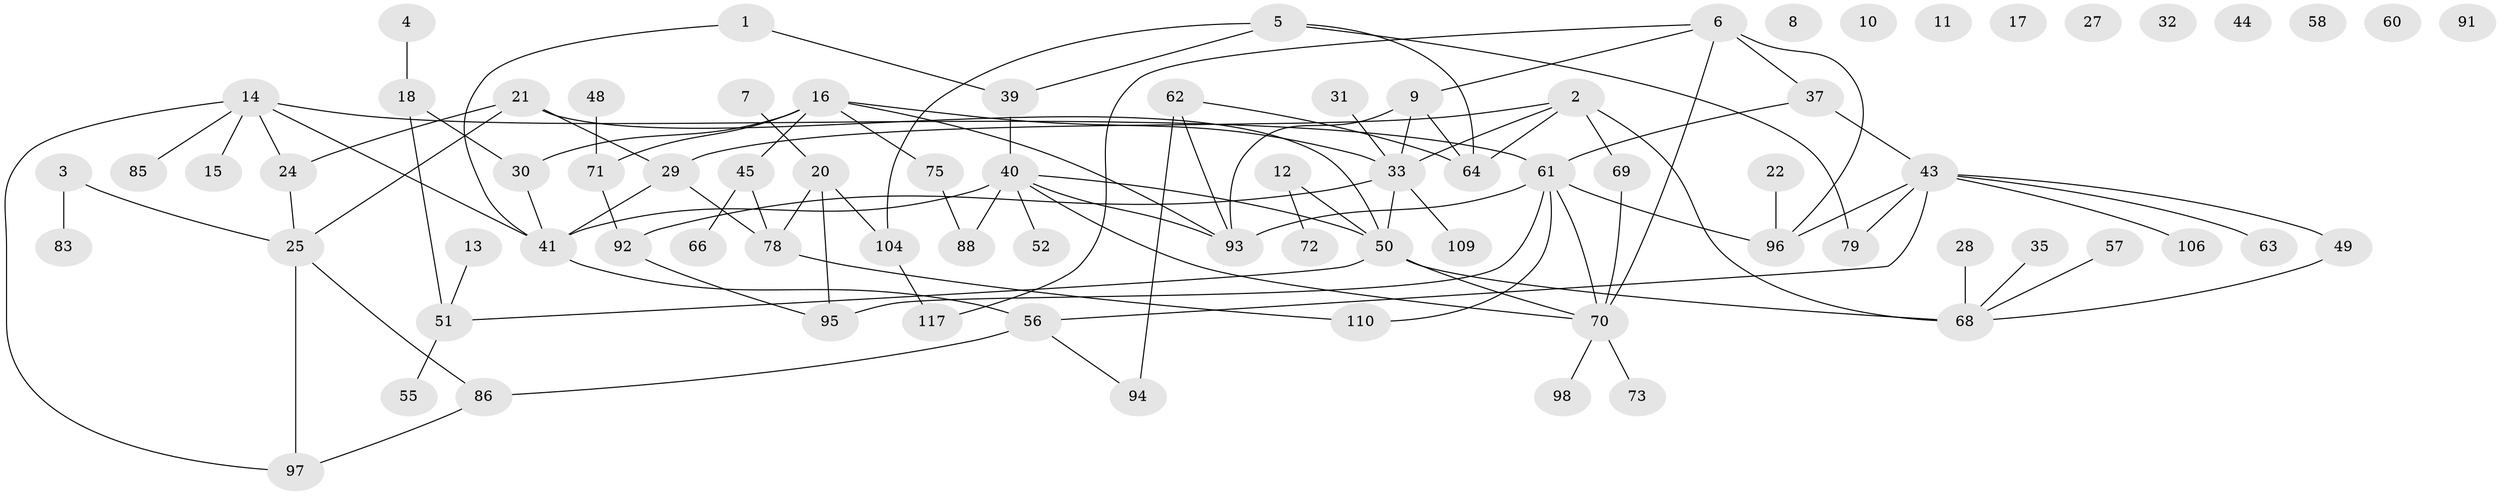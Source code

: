 // original degree distribution, {2: 0.22033898305084745, 6: 0.0423728813559322, 1: 0.23728813559322035, 4: 0.17796610169491525, 0: 0.06779661016949153, 5: 0.03389830508474576, 3: 0.22033898305084745}
// Generated by graph-tools (version 1.1) at 2025/41/03/06/25 10:41:23]
// undirected, 79 vertices, 104 edges
graph export_dot {
graph [start="1"]
  node [color=gray90,style=filled];
  1 [super="+59"];
  2 [super="+38"];
  3 [super="+116"];
  4;
  5 [super="+26"];
  6 [super="+47"];
  7;
  8;
  9 [super="+53"];
  10;
  11;
  12;
  13;
  14 [super="+54"];
  15;
  16 [super="+23"];
  17 [super="+87"];
  18 [super="+19"];
  20 [super="+42"];
  21 [super="+34"];
  22 [super="+74"];
  24;
  25 [super="+113"];
  27;
  28;
  29 [super="+36"];
  30;
  31 [super="+108"];
  32;
  33 [super="+84"];
  35;
  37;
  39 [super="+99"];
  40 [super="+77"];
  41 [super="+107"];
  43 [super="+76"];
  44;
  45 [super="+46"];
  48;
  49;
  50 [super="+90"];
  51 [super="+111"];
  52;
  55;
  56 [super="+65"];
  57;
  58 [super="+112"];
  60;
  61 [super="+81"];
  62 [super="+102"];
  63;
  64 [super="+105"];
  66 [super="+67"];
  68 [super="+115"];
  69;
  70 [super="+82"];
  71 [super="+80"];
  72;
  73;
  75;
  78 [super="+101"];
  79;
  83;
  85;
  86 [super="+118"];
  88 [super="+89"];
  91;
  92;
  93 [super="+114"];
  94 [super="+103"];
  95 [super="+100"];
  96;
  97;
  98;
  104;
  106;
  109;
  110;
  117;
  1 -- 41;
  1 -- 39;
  2 -- 29;
  2 -- 33;
  2 -- 64;
  2 -- 69;
  2 -- 68 [weight=2];
  3 -- 83;
  3 -- 25;
  4 -- 18;
  5 -- 79;
  5 -- 64;
  5 -- 104;
  5 -- 39;
  6 -- 96;
  6 -- 9;
  6 -- 70;
  6 -- 117;
  6 -- 37;
  7 -- 20;
  9 -- 33;
  9 -- 93;
  9 -- 64;
  12 -- 72;
  12 -- 50;
  13 -- 51;
  14 -- 15;
  14 -- 24;
  14 -- 85;
  14 -- 97;
  14 -- 41;
  14 -- 61;
  16 -- 30;
  16 -- 45;
  16 -- 75;
  16 -- 33;
  16 -- 93;
  16 -- 71;
  18 -- 30;
  18 -- 51;
  20 -- 104;
  20 -- 78;
  20 -- 95;
  21 -- 29;
  21 -- 24;
  21 -- 25;
  21 -- 50;
  22 -- 96;
  24 -- 25;
  25 -- 97;
  25 -- 86;
  28 -- 68;
  29 -- 78;
  29 -- 41;
  30 -- 41;
  31 -- 33;
  33 -- 109;
  33 -- 50;
  33 -- 92;
  35 -- 68;
  37 -- 61;
  37 -- 43;
  39 -- 40;
  40 -- 50;
  40 -- 52;
  40 -- 88 [weight=2];
  40 -- 93;
  40 -- 70;
  40 -- 41;
  41 -- 56;
  43 -- 49;
  43 -- 63;
  43 -- 96;
  43 -- 106;
  43 -- 56;
  43 -- 79;
  45 -- 78;
  45 -- 66;
  48 -- 71;
  49 -- 68;
  50 -- 68;
  50 -- 51;
  50 -- 70;
  51 -- 55;
  56 -- 94;
  56 -- 86;
  57 -- 68;
  61 -- 110;
  61 -- 96;
  61 -- 93;
  61 -- 95;
  61 -- 70;
  62 -- 94 [weight=2];
  62 -- 93;
  62 -- 64;
  69 -- 70;
  70 -- 98;
  70 -- 73;
  71 -- 92;
  75 -- 88;
  78 -- 110;
  86 -- 97;
  92 -- 95;
  104 -- 117;
}
